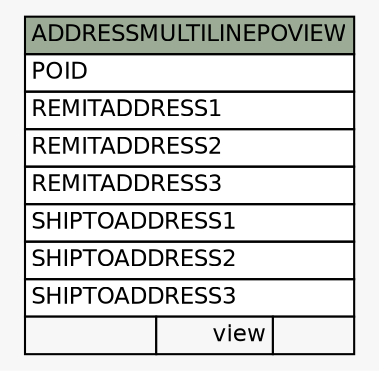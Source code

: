 // dot 2.26.3 on Linux 3.5.0-34-generic
// SchemaSpy rev 590
digraph "ADDRESSMULTILINEPOVIEW" {
  graph [
    rankdir="RL"
    bgcolor="#f7f7f7"
    nodesep="0.18"
    ranksep="0.46"
    fontname="Helvetica"
    fontsize="11"
  ];
  node [
    fontname="Helvetica"
    fontsize="11"
    shape="plaintext"
  ];
  edge [
    arrowsize="0.8"
  ];
  "ADDRESSMULTILINEPOVIEW" [
    label=<
    <TABLE BORDER="0" CELLBORDER="1" CELLSPACING="0" BGCOLOR="#ffffff">
      <TR><TD COLSPAN="3" BGCOLOR="#9bab96" ALIGN="CENTER">ADDRESSMULTILINEPOVIEW</TD></TR>
      <TR><TD PORT="POID" COLSPAN="3" ALIGN="LEFT">POID</TD></TR>
      <TR><TD PORT="REMITADDRESS1" COLSPAN="3" ALIGN="LEFT">REMITADDRESS1</TD></TR>
      <TR><TD PORT="REMITADDRESS2" COLSPAN="3" ALIGN="LEFT">REMITADDRESS2</TD></TR>
      <TR><TD PORT="REMITADDRESS3" COLSPAN="3" ALIGN="LEFT">REMITADDRESS3</TD></TR>
      <TR><TD PORT="SHIPTOADDRESS1" COLSPAN="3" ALIGN="LEFT">SHIPTOADDRESS1</TD></TR>
      <TR><TD PORT="SHIPTOADDRESS2" COLSPAN="3" ALIGN="LEFT">SHIPTOADDRESS2</TD></TR>
      <TR><TD PORT="SHIPTOADDRESS3" COLSPAN="3" ALIGN="LEFT">SHIPTOADDRESS3</TD></TR>
      <TR><TD ALIGN="LEFT" BGCOLOR="#f7f7f7">  </TD><TD ALIGN="RIGHT" BGCOLOR="#f7f7f7">view</TD><TD ALIGN="RIGHT" BGCOLOR="#f7f7f7">  </TD></TR>
    </TABLE>>
    URL="tables/ADDRESSMULTILINEPOVIEW.html"
    tooltip="ADDRESSMULTILINEPOVIEW"
  ];
}
